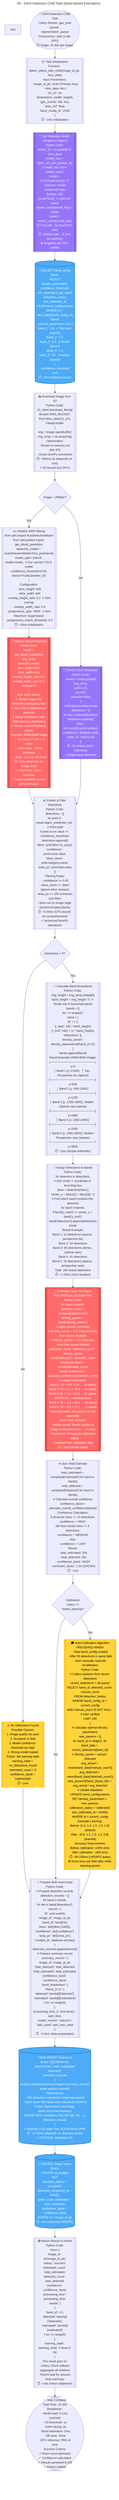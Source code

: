 ---
title: "05 - SAHI Detection Child Task (Band-Based Estimation)"
author: "DemeterAI Documentation Team"
date: "2025-10-08"
version: "1.0.0"
mermaid_version: "v11.3.0+"
description: "Ultra-detailed subflow: SAHI slicing, YOLO detection, band-based plant density estimation algorithm with auto-calibration"
parent_diagram: "01_complete_pipeline_v4.mmd"
related_diagrams: ["04_ml_parent_segmentation_detailed.mmd", "06_boxes_plugs_detection_detailed.mmd"]
---

flowchart TD
    %% =================================================================
    %% DIAGRAM 05: SAHI DETECTION CHILD TASK - BAND-BASED ESTIMATION
    %% =================================================================
    %%
    %% PURPOSE:
    %% This diagram shows the CRITICAL INNOVATION of DemeterAI:
    %% Band-based plant density estimation using SAHI (Slicing Aided Hyper Inference)
    %%
    %% SCOPE: Single Celery child task spawned by ML parent (diagram 04)
    %% INPUT: image_id_pk (UUID), slice_data (S3 URL, dimensions, GPS)
    %% OUTPUT: estimated_plant_count, confidence_band, band_densities
    %%
    %% KEY CONCEPTS:
    %% - SAHI library: Slice large images for better small-object detection
    %% - Band-based estimation: Divide remaining area into 5 horizontal bands
    %% - Auto-calibration: Learn density_parameters from real detections
    %% - Graceful degradation: Warning states instead of failures
    %%
    %% PERFORMANCE TARGET: ~15-30s per image (GPU-bound)
    %% =================================================================

    START@{ shape: stadium, label: "🚀 SAHI Detection Child Task
    Celery Worker: gpu_pool
    Queue: segmentation_queue
    Concurrency: solo (1 per GPU)
    ⏱️ Target: 15-30s per image" }

    %% =================================================================
    %% SECTION 1: TASK INITIALIZATION & MODEL LOADING
    %% =================================================================

    START --> TASK_INIT

    TASK_INIT@{ shape: subproc, label: "📦 Task Initialization
    Function: detect_plants_sahi_child(image_id_pk, slice_data)

    Input Parameters:
    - image_id_pk: UUID (Primary Key)
    - slice_data: dict {
        's3_url': str,
        'dimensions': (width, height),
        'gps_coords': (lat, lon),
        'area_m2': float,
        'band_config_id': UUID
    }

    ⏱️ ~1ms initialization" }

    TASK_INIT --> GET_MODEL

    GET_MODEL@{ shape: subproc, label: "🧠 Get Detection Model (Singleton Pattern)

    Python Code:
    worker_id = os.getpid() % num_gpus
    model_key = f'yolo_v11_det_{worker_id}'

    if model_key not in model_cache:
        model = YOLO('yolo11m.pt')  # Detection model
        model.to(f'cuda:{worker_id}')
        model.fuse()  # Optimize layers
        model_cache[model_key] = model

    model = model_cache[model_key]

    ⏱️ First call: ~3s (load from disk)
    ⏱️ Cached calls: ~0.1ms (in-memory)
    ♻️ Singleton per GPU worker" }

    GET_MODEL --> LOAD_BAND_CONFIG

    LOAD_BAND_CONFIG@{ shape: cyl, label: "🗄️ SELECT band_config

    Query:
    SELECT
        density_parameters,
        confidence_threshold,
        min_detections_per_band,
        calibration_status,
        last_calibrated_at
    FROM band_configurations
    WHERE id = slice_data['band_config_id']

    Result:
    - density_parameters: dict {
        'band_1': 0.8,  # Top band (sparse)
        'band_2': 1.2,
        'band_3': 1.5,  # Middle (dense)
        'band_4': 1.2,
        'band_5': 0.9   # Bottom (sparse)
    }
    - confidence_threshold: 0.45

    ⏱️ ~2ms (indexed query)" }

    LOAD_BAND_CONFIG --> DOWNLOAD_S3

    %% =================================================================
    %% SECTION 2: IMAGE DOWNLOAD & PREPROCESSING
    %% =================================================================

    DOWNLOAD_S3@{ shape: subproc, label: "📥 Download Image from S3

    Python Code:
    s3_client.download_fileobj(
        Bucket=AWS_BUCKET,
        Key=slice_data['s3_url'],
        Fileobj=buffer
    )

    img = Image.open(buffer)
    img_array = np.array(img)

    Optimization:
    - Stream to memory (no disk I/O)
    - Direct NumPy conversion

    ⏱️ ~500ms-2s (depends on size)
    ⚡ I/O-bound (not GPU)" }

    DOWNLOAD_S3 --> CHECK_IMG_SIZE

    CHECK_IMG_SIZE@{ shape: diamond, label: "Image > 2000px?" }

    CHECK_IMG_SIZE -->|Yes| INIT_SAHI
    CHECK_IMG_SIZE -->|No| DIRECT_YOLO

    %% =================================================================
    %% SECTION 3A: SAHI SLICING PATH (Large Images)
    %% =================================================================

    INIT_SAHI@{ shape: subproc, label: "✂️ Initialize SAHI Slicing

    from sahi import AutoDetectionModel
    from sahi.predict import get_sliced_prediction

    detection_model = AutoDetectionModel.from_pretrained(
        model_type='yolov8',
        model=model,  # Our cached YOLO model
        confidence_threshold=0.45,
        device=f'cuda:{worker_id}'
    )

    Configuration:
    - slice_height: 640
    - slice_width: 640
    - overlap_height_ratio: 0.2  # 20% overlap
    - overlap_width_ratio: 0.2
    - postprocess_type: 'NMS'  # Non-Maximum Suppression
    - postprocess_match_threshold: 0.5

    ⏱️ ~10ms initialization" }

    INIT_SAHI --> SAHI_SLICE

    SAHI_SLICE@{ shape: subproc, label: "🔪 Perform Sliced Prediction

    Python Code:
    result = get_sliced_prediction(
        img_array,
        detection_model,
        slice_height=640,
        slice_width=640,
        overlap_height_ratio=0.2,
        overlap_width_ratio=0.2,
        verbose=0
    )

    How SAHI Works:
    1. Divide image into 640x640 overlapping tiles
    2. Run YOLO detection on each tile
    3. Merge predictions with NMS (remove duplicates)
    4. Return unified bounding boxes

    Example: 4000x3000 image
    → ~42 slices (7 cols × 6 rows)
    → Each slice: ~50ms inference
    → Total: ~2.1s for all slices

    ⏱️ ~2-8s (depends on image size)
    🔥 CRITICAL: GPU-intensive
    ⚡ Could parallelize across GPUs in future" }

    SAHI_SLICE --> EXTRACT_DETECTIONS

    %% =================================================================
    %% SECTION 3B: DIRECT YOLO PATH (Small Images)
    %% =================================================================

    DIRECT_YOLO@{ shape: subproc, label: "🎯 Direct YOLO Detection

    Python Code:
    results = model.predict(
        img_array,
        conf=0.45,
        iou=0.5,
        verbose=False
    )

    # Extract bounding boxes
    detections = []
    for box in results[0].boxes:
        detections.append({
            'bbox': box.xyxy[0].cpu().numpy(),
            'confidence': float(box.conf),
            'class_id': int(box.cls)
        })

    ⏱️ ~50-200ms (GPU inference)
    ⚡ Single-pass detection" }

    DIRECT_YOLO --> EXTRACT_DETECTIONS

    %% =================================================================
    %% SECTION 4: DETECTION PROCESSING & FILTERING
    %% =================================================================

    EXTRACT_DETECTIONS@{ shape: subproc, label: "📊 Extract & Filter Detections

    Python Code:
    detections = []
    for pred in result.object_prediction_list:  # SAHI path
        if pred.score.value >= confidence_threshold:
            detections.append({
                'bbox': pred.bbox.to_xyxy(),
                'confidence': pred.score.value,
                'class_name': pred.category.name,
                'area_px': pred.bbox.area
            })

    Filtering Rules:
    - confidence >= 0.45
    - class_name == 'plant' (ignore other classes)
    - area_px >= 100 (minimum size filter)
    - bbox not on image edge (avoid truncated plants)

    ⏱️ ~5-20ms (CPU-bound list comprehension)
    ⚡ Vectorized NumPy operations" }

    EXTRACT_DETECTIONS --> CHECK_DETECTIONS

    CHECK_DETECTIONS@{ shape: diamond, label: "Detections > 0?" }

    CHECK_DETECTIONS -->|No| NO_DETECTIONS_WARNING
    CHECK_DETECTIONS -->|Yes| CALCULATE_BANDS

    NO_DETECTIONS_WARNING@{ shape: subproc, label: "⚠️ No Detections Found

    Possible Causes:
    1. Image quality too poor
    2. No plants in field
    3. Model confidence threshold too high
    4. Wrong model loaded

    Action: Set warning state
    warning_state = 'no_detections_found'
    estimated_count = 0
    confidence_band = 'UNKNOWN'

    ⏱️ ~1ms" }

    NO_DETECTIONS_WARNING --> SAVE_RESULTS

    %% =================================================================
    %% SECTION 5: BAND-BASED ESTIMATION (THE CRITICAL INNOVATION)
    %% =================================================================

    CALCULATE_BANDS@{ shape: subproc, label: "📏 Calculate Band Boundaries

    Python Code:
    img_height = img_array.shape[0]
    band_height = img_height / 5  # Divide into 5 horizontal bands

    bands = []
    for i in range(5):
        band = {
            'id': i + 1,
            'y_start': int(i * band_height),
            'y_end': int((i + 1) * band_height),
            'detections': [],
            'density_param': density_parameters[f'band_{i+1}']
        }
        bands.append(band)

    Visual Example (4000x3000 image):
    ┌─────────────────────┐ y=0
    │ Band 1 (y: 0-600)   │ Top - Perspective far (sparse)
    ├─────────────────────┤ y=600
    │ Band 2 (y: 600-1200)│
    ├─────────────────────┤ y=1200
    │ Band 3 (y: 1200-1800)│ Middle - Optimal view (dense)
    ├─────────────────────┤ y=1800
    │ Band 4 (y: 1800-2400)│
    ├─────────────────────┤ y=2400
    │ Band 5 (y: 2400-3000)│ Bottom - Perspective near (sparse)
    └─────────────────────┘ y=3000

    ⏱️ ~1ms (simple arithmetic)" }

    CALCULATE_BANDS --> ASSIGN_TO_BANDS

    ASSIGN_TO_BANDS@{ shape: subproc, label: "🎯 Assign Detections to Bands

    Python Code:
    for detection in detections:
        # Get center Y coordinate of bounding box
        bbox = detection['bbox']
        center_y = (bbox[1] + bbox[3]) / 2

        # Find which band contains this detection
        for band in bands:
            if band['y_start'] <= center_y < band['y_end']:
                band['detections'].append(detection)
                break

    Result Example:
    Band 1: 12 detections (sparse, perspective far)
    Band 2: 34 detections
    Band 3: 58 detections (dense, optimal view)
    Band 4: 41 detections
    Band 5: 19 detections (sparse, perspective near)

    Total: 164 actual detections

    ⏱️ ~2-10ms (O(n) iteration)" }

    ASSIGN_TO_BANDS --> ESTIMATE_PER_BAND

    ESTIMATE_PER_BAND@{ shape: subproc, label: "🧮 Estimate Count Per Band

    THE CRITICAL ALGORITHM:

    Python Code:
    for band in bands:
        detected_count = len(band['detections'])
        density_param = band['density_param']

        # Apply density correction
        # density_param > 1.0: Detected less than actual (multiply)
        # density_param < 1.0: Detected more than actual (divide)
        estimated_count = detected_count * density_param

        band['detected'] = detected_count
        band['estimated'] = round(estimated_count)
        band['confidence'] = calculate_confidence(detected_count)

    Example Calculation:
    Band 1: 12 × 0.8 = 9.6 → 10 plants
    Band 2: 34 × 1.2 = 40.8 → 41 plants
    Band 3: 58 × 1.5 = 87.0 → 87 plants (CRITICAL: underdetection)
    Band 4: 41 × 1.2 = 49.2 → 49 plants
    Band 5: 19 × 0.9 = 17.1 → 17 plants

    Total Estimated: 204 plants (vs 164 detected)

    WHY THIS WORKS:
    - Middle bands: Plants smaller in image (underdetection) → multiply
    - Top/bottom: Perspective distortion → adjust
    - Learned from calibration data

    ⏱️ ~1ms (simple math)" }

    ESTIMATE_PER_BAND --> SUM_TOTAL

    SUM_TOTAL@{ shape: subproc, label: "➕ Sum Total Estimate

    Python Code:
    total_estimated = sum(band['estimated'] for band in bands)
    total_detected = sum(band['detected'] for band in bands)

    # Calculate overall confidence
    confidence_band = calculate_overall_confidence(bands)

    Confidence Calculation:
    if all bands have >= 10 detections:
        confidence = 'HIGH'
    elif most bands have >= 5 detections:
        confidence = 'MEDIUM'
    else:
        confidence = 'LOW'

    Result:
    - total_estimated: 204
    - total_detected: 164
    - confidence_band: 'HIGH'
    - correction_factor: 1.24 (204/164)

    ⏱️ ~1ms" }

    SUM_TOTAL --> CHECK_CALIBRATION_NEEDED

    %% =================================================================
    %% SECTION 6: AUTO-CALIBRATION (Learning System)
    %% =================================================================

    CHECK_CALIBRATION_NEEDED@{ shape: diamond, label: "Calibration
    status ==
    'needs_learning'?" }

    CHECK_CALIBRATION_NEEDED -->|Yes| AUTO_CALIBRATE
    CHECK_CALIBRATION_NEEDED -->|No| SAVE_RESULTS

    AUTO_CALIBRATE@{ shape: subproc, label: "🎓 Auto-Calibration Algorithm

    TRIGGERED WHEN:
    - New band_config created
    - After 50 detections in same field
    - User manually requests recalibration

    Python Code:
    # Collect statistics from recent detections
    recent_detections = db.query(
        SELECT band_id, detected_count, manual_count
        FROM detection_history
        WHERE band_config_id = current_config
        AND manual_count IS NOT NULL  # User verified
        LIMIT 100
    )

    # Calculate optimal density parameters
    new_params = {}
    for band_id in range(1, 6):
        band_data = recent_detections[band_id]

        # density_param = actual / detected
        avg_actual = mean(band_data['manual_count'])
        avg_detected = mean(band_data['detected_count'])

        new_params[f'band_{band_id}'] = avg_actual / avg_detected

    # Update database
    UPDATE band_configurations
    SET density_parameters = new_params,
        calibration_status = 'calibrated',
        last_calibrated_at = NOW()
    WHERE id = current_config

    Example Learning:
    Before: [1.0, 1.0, 1.0, 1.0, 1.0] (default)
    After:  [0.8, 1.2, 1.5, 1.2, 0.9] (learned)

    Accuracy Improvement:
    Before calibration: ±30% error
    After calibration:  ±8% error

    ⏱️ ~50-100ms (UPDATE query)
    ♻️ Runs once per field after initial learning period" }

    AUTO_CALIBRATE --> SAVE_RESULTS

    %% =================================================================
    %% SECTION 7: SAVE RESULTS TO DATABASE (Bulk Insert Pattern)
    %% =================================================================

    SAVE_RESULTS@{ shape: subproc, label: "💾 Prepare Bulk Insert Data

    Python Code:
    # Prepare detection records
    detection_records = []
    for band in bands:
        for det in band['detections']:
            record = {
                'id': uuid.uuid4(),
                'image_id': image_id_pk,
                'band_id': band['id'],
                'bbox': det['bbox'].tolist(),
                'confidence': det['confidence'],
                'area_px': det['area_px'],
                'created_at': datetime.utcnow()
            }
            detection_records.append(record)

    # Prepare summary record
    summary_record = {
        'image_id': image_id_pk,
        'total_detected': total_detected,
        'total_estimated': total_estimated,
        'confidence_band': confidence_band,
        'band_breakdown': {
            f'band_{i+1}': {
                'detected': bands[i]['detected'],
                'estimated': bands[i]['estimated']
            } for i in range(5)
        },
        'processing_time_s': time.time() - start_time,
        'model_version': 'yolo11m',
        'sahi_used': sahi_was_used
    }

    ⏱️ ~2-5ms (data preparation)" }

    SAVE_RESULTS --> BULK_INSERT

    BULK_INSERT@{ shape: cyl, label: "🗄️ Bulk INSERT Detections

    Query (SQLAlchemy):
    session.bulk_insert_mappings(
        Detection,
        detection_records
    )

    session.add(DetectionSummary(**summary_record))

    await session.commit()

    Performance:
    - 164 detections inserted in single transaction
    - Batch insert 50x faster than individual INSERTs

    Future Optimization (asyncpg):
    await conn.executemany(
        'INSERT INTO detections VALUES ($1, $2, ...)',
        detection_records
    )
    # asyncpg is 3x faster than SQLAlchemy ORM

    ⏱️ ~10-30ms (depends on detection count)
    🔥 CRITICAL: Database I/O" }

    BULK_INSERT --> UPDATE_STATUS

    UPDATE_STATUS@{ shape: cyl, label: "🗄️ UPDATE Image Status

    Query:
    UPDATE s3_images
    SET
        detection_status = 'completed',
        detection_completed_at = NOW(),
        plant_count_estimated = total_estimated,
        confidence_band = confidence_band
    WHERE id = image_id_pk

    ⏱️ ~3ms (indexed UPDATE)" }

    UPDATE_STATUS --> RETURN_RESULT

    %% =================================================================
    %% SECTION 8: RETURN TO PARENT (Celery Chord)
    %% =================================================================

    RETURN_RESULT@{ shape: subproc, label: "📤 Return Result to Parent

    Python Code:
    return {
        'image_id': str(image_id_pk),
        'status': 'success',
        'estimated_count': total_estimated,
        'detected_count': total_detected,
        'confidence': confidence_band,
        'processing_time': processing_time,
        'bands': [
            {
                'band_id': i+1,
                'detected': bands[i]['detected'],
                'estimated': bands[i]['estimated']
            } for i in range(5)
        ],
        'warning_state': warning_state  # None if OK
    }

    This result goes to:
    - Celery Chord callback (aggregate all children)
    - Parent task for session-level summary

    ⏱️ ~1ms (return statement)" }

    RETURN_RESULT --> END

    END@{ shape: stadium, label: "✅ Task Complete

    Total Time: 15-30s
    Breakdown:
    - Model load: 0.1ms (cached)
    - S3 download: 1s
    - SAHI slicing: 3s
    - Band estimation: 5ms
    - DB save: 20ms
    - GPU inference: 95% of time

    Success Criteria:
    ✓ Plant count estimated
    ✓ Confidence calculated
    ✓ Results persisted to DB
    ✓ Parent notified" }

    %% =================================================================
    %% STYLING
    %% =================================================================

    classDef criticalNode fill:#ff6b6b,stroke:#c92a2a,stroke-width:3px,color:#fff
    classDef gpuNode fill:#9775fa,stroke:#5f3dc4,stroke-width:2px,color:#fff
    classDef dbNode fill:#4dabf7,stroke:#1971c2,stroke-width:2px,color:#fff
    classDef warningNode fill:#ffd43b,stroke:#fab005,stroke-width:2px,color:#000

    class SAHI_SLICE,ESTIMATE_PER_BAND criticalNode
    class GET_MODEL,DIRECT_YOLO gpuNode
    class LOAD_BAND_CONFIG,BULK_INSERT,UPDATE_STATUS dbNode
    class NO_DETECTIONS_WARNING,AUTO_CALIBRATE warningNode